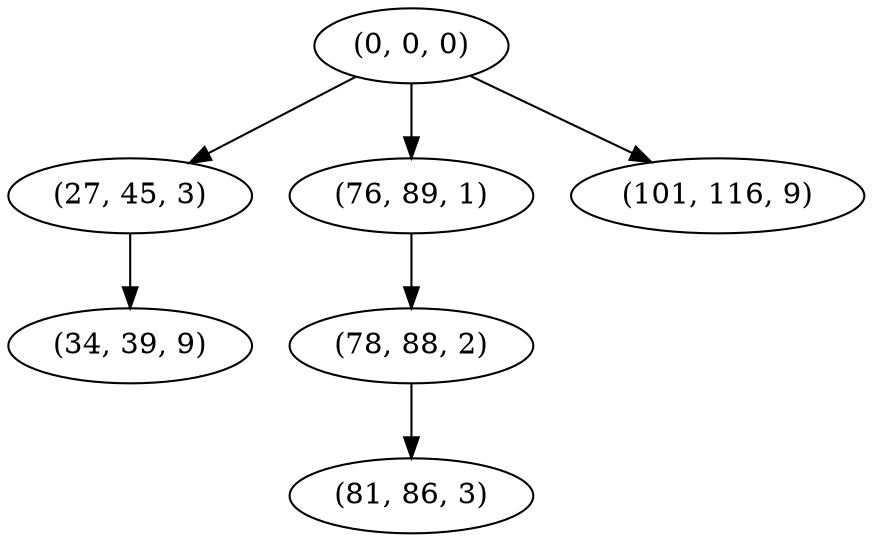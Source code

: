 digraph tree {
    "(0, 0, 0)";
    "(27, 45, 3)";
    "(34, 39, 9)";
    "(76, 89, 1)";
    "(78, 88, 2)";
    "(81, 86, 3)";
    "(101, 116, 9)";
    "(0, 0, 0)" -> "(27, 45, 3)";
    "(0, 0, 0)" -> "(76, 89, 1)";
    "(0, 0, 0)" -> "(101, 116, 9)";
    "(27, 45, 3)" -> "(34, 39, 9)";
    "(76, 89, 1)" -> "(78, 88, 2)";
    "(78, 88, 2)" -> "(81, 86, 3)";
}
